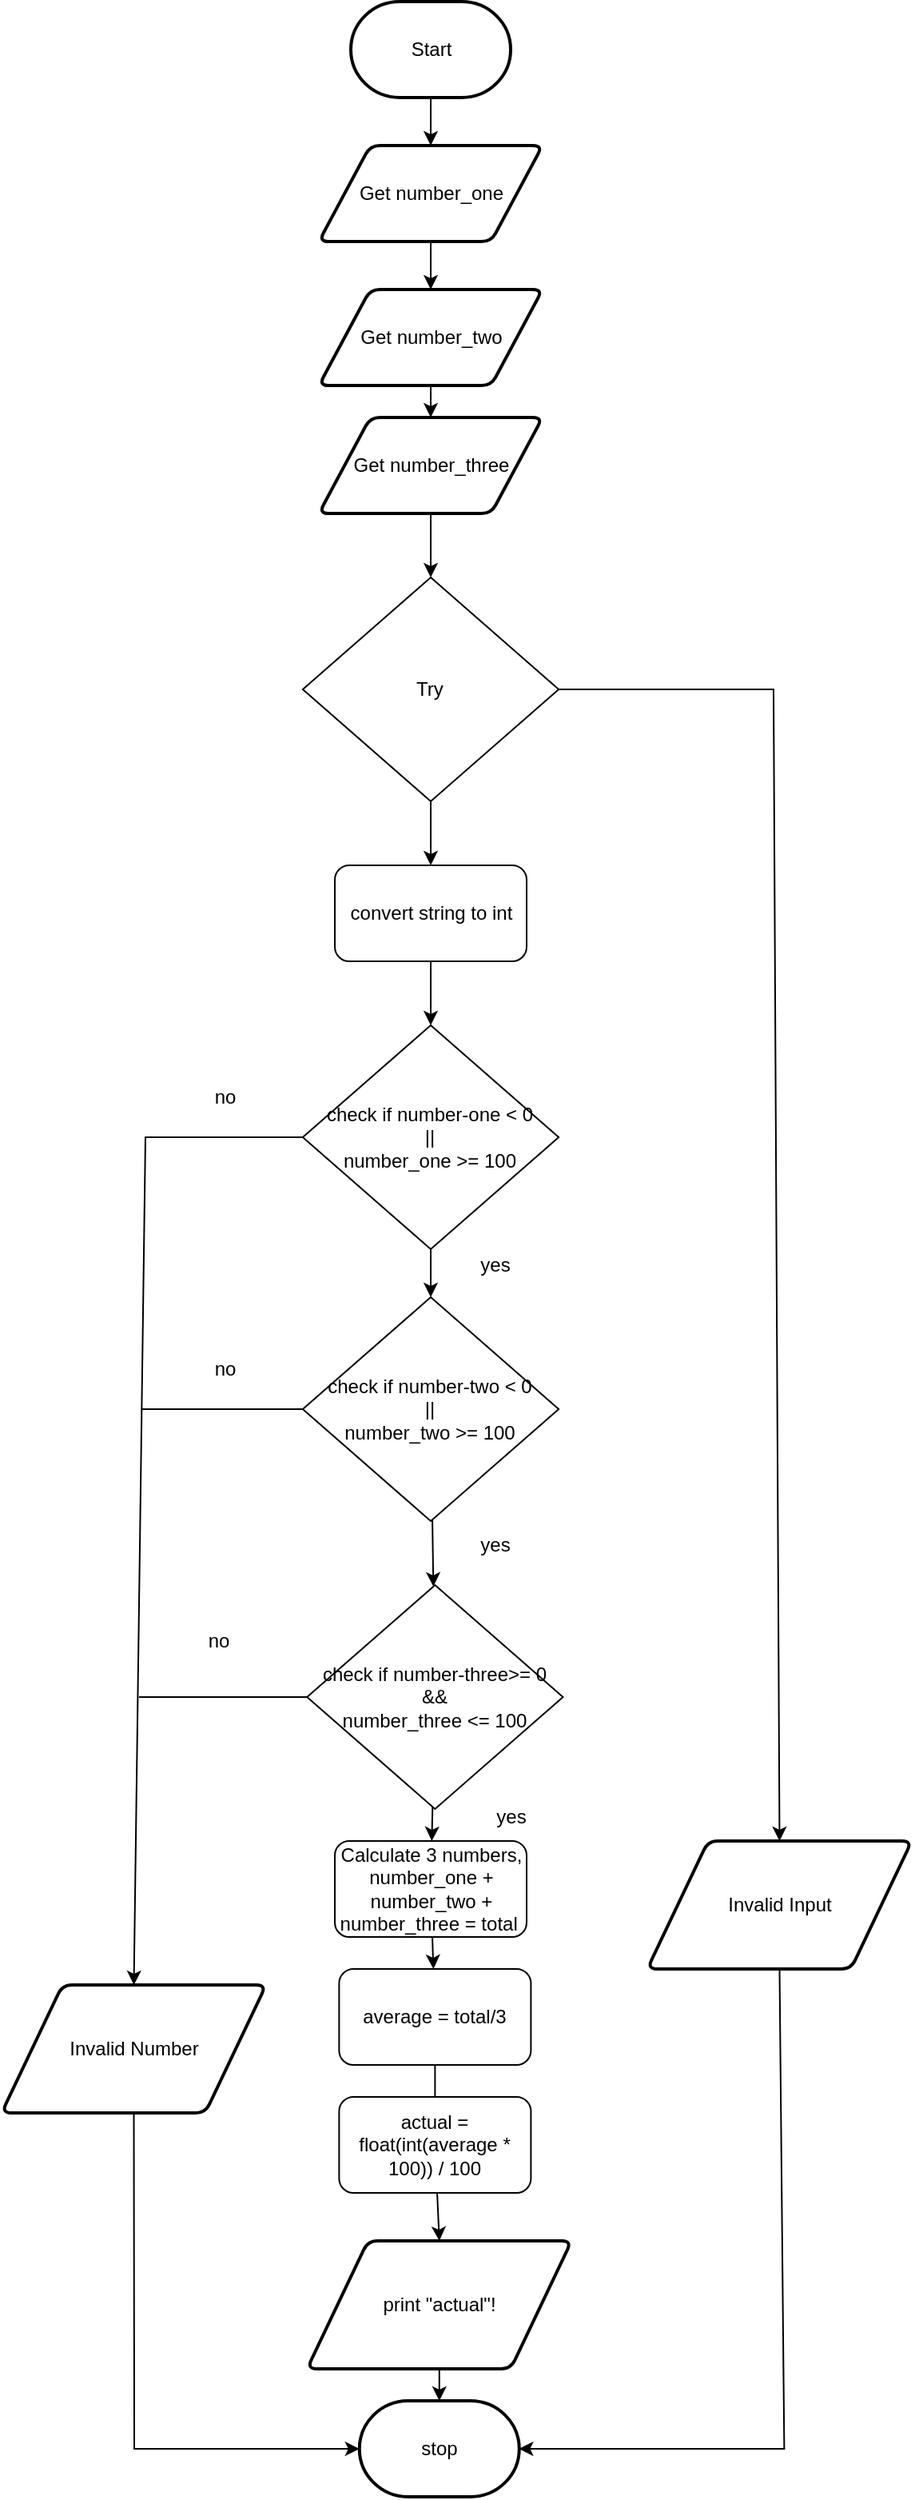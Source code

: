 <mxfile>
    <diagram id="SI7tuCP2dQLLvXjDpIHG" name="Page-1">
        <mxGraphModel dx="894" dy="1738" grid="1" gridSize="10" guides="1" tooltips="1" connect="1" arrows="1" fold="1" page="1" pageScale="1" pageWidth="827" pageHeight="1169" math="0" shadow="0">
            <root>
                <mxCell id="0"/>
                <mxCell id="1" parent="0"/>
                <mxCell id="2" value="" style="edgeStyle=none;html=1;" parent="1" source="3" target="5" edge="1">
                    <mxGeometry relative="1" as="geometry"/>
                </mxCell>
                <mxCell id="3" value="Start" style="strokeWidth=2;html=1;shape=mxgraph.flowchart.terminator;whiteSpace=wrap;" parent="1" vertex="1">
                    <mxGeometry x="228.5" y="-220" width="100" height="60" as="geometry"/>
                </mxCell>
                <mxCell id="124" value="" style="edgeStyle=none;html=1;" parent="1" source="5" target="71" edge="1">
                    <mxGeometry relative="1" as="geometry"/>
                </mxCell>
                <mxCell id="5" value="Get number_one" style="shape=parallelogram;html=1;strokeWidth=2;perimeter=parallelogramPerimeter;whiteSpace=wrap;rounded=1;arcSize=12;size=0.23;" parent="1" vertex="1">
                    <mxGeometry x="208.5" y="-130" width="140" height="60" as="geometry"/>
                </mxCell>
                <mxCell id="46" style="edgeStyle=none;html=1;entryX=0.5;entryY=0;entryDx=0;entryDy=0;entryPerimeter=0;" parent="1" source="9" target="10" edge="1">
                    <mxGeometry relative="1" as="geometry"/>
                </mxCell>
                <mxCell id="9" value="print &quot;actual&quot;!" style="shape=parallelogram;html=1;strokeWidth=2;perimeter=parallelogramPerimeter;whiteSpace=wrap;rounded=1;arcSize=12;size=0.23;" parent="1" vertex="1">
                    <mxGeometry x="201.13" y="1180" width="165.5" height="80" as="geometry"/>
                </mxCell>
                <mxCell id="10" value="stop" style="strokeWidth=2;html=1;shape=mxgraph.flowchart.terminator;whiteSpace=wrap;rounded=1;" parent="1" vertex="1">
                    <mxGeometry x="233.88" y="1280" width="100" height="60" as="geometry"/>
                </mxCell>
                <mxCell id="127" value="" style="edgeStyle=none;html=1;" parent="1" source="72" target="126" edge="1">
                    <mxGeometry relative="1" as="geometry"/>
                </mxCell>
                <mxCell id="72" value="Get number_three" style="shape=parallelogram;html=1;strokeWidth=2;perimeter=parallelogramPerimeter;whiteSpace=wrap;rounded=1;arcSize=12;size=0.23;" parent="1" vertex="1">
                    <mxGeometry x="208.5" y="40" width="140" height="60" as="geometry"/>
                </mxCell>
                <mxCell id="125" value="" style="edgeStyle=none;html=1;" parent="1" source="71" target="72" edge="1">
                    <mxGeometry relative="1" as="geometry"/>
                </mxCell>
                <mxCell id="71" value="Get number_two" style="shape=parallelogram;html=1;strokeWidth=2;perimeter=parallelogramPerimeter;whiteSpace=wrap;rounded=1;arcSize=12;size=0.23;" parent="1" vertex="1">
                    <mxGeometry x="208.5" y="-40" width="140" height="60" as="geometry"/>
                </mxCell>
                <mxCell id="122" value="" style="edgeStyle=none;html=1;" parent="1" source="76" target="78" edge="1">
                    <mxGeometry relative="1" as="geometry"/>
                </mxCell>
                <mxCell id="76" value="Calculate 3 numbers, number_one + number_two + number_three = total&amp;nbsp;" style="rounded=1;whiteSpace=wrap;html=1;" parent="1" vertex="1">
                    <mxGeometry x="218.5" y="930" width="120" height="60" as="geometry"/>
                </mxCell>
                <mxCell id="80" style="edgeStyle=none;html=1;entryX=0.5;entryY=0;entryDx=0;entryDy=0;startArrow=none;" parent="1" source="177" target="9" edge="1">
                    <mxGeometry relative="1" as="geometry"/>
                </mxCell>
                <mxCell id="78" value="average = total/3" style="rounded=1;whiteSpace=wrap;html=1;" parent="1" vertex="1">
                    <mxGeometry x="221.19" y="1010" width="120" height="60" as="geometry"/>
                </mxCell>
                <mxCell id="95" value="" style="edgeStyle=none;html=1;endArrow=none;" parent="1" edge="1">
                    <mxGeometry relative="1" as="geometry">
                        <mxPoint x="281.19" y="480" as="sourcePoint"/>
                        <mxPoint x="281.19" y="480" as="targetPoint"/>
                    </mxGeometry>
                </mxCell>
                <mxCell id="114" style="edgeStyle=none;rounded=0;html=1;entryX=1;entryY=0.5;entryDx=0;entryDy=0;entryPerimeter=0;endArrow=classic;endFill=1;exitX=0.5;exitY=1;exitDx=0;exitDy=0;" parent="1" source="103" edge="1">
                    <mxGeometry relative="1" as="geometry">
                        <mxPoint x="501.69" y="1140" as="sourcePoint"/>
                        <mxPoint x="333.69" y="1310" as="targetPoint"/>
                        <Array as="points">
                            <mxPoint x="499.69" y="1310"/>
                        </Array>
                    </mxGeometry>
                </mxCell>
                <mxCell id="103" value="Invalid Input" style="shape=parallelogram;html=1;strokeWidth=2;perimeter=parallelogramPerimeter;whiteSpace=wrap;rounded=1;arcSize=12;size=0.23;" parent="1" vertex="1">
                    <mxGeometry x="414" y="930" width="165.5" height="80" as="geometry"/>
                </mxCell>
                <mxCell id="129" value="" style="edgeStyle=none;html=1;" parent="1" source="126" target="128" edge="1">
                    <mxGeometry relative="1" as="geometry"/>
                </mxCell>
                <mxCell id="164" style="edgeStyle=none;html=1;entryX=0.5;entryY=0;entryDx=0;entryDy=0;exitX=1;exitY=0.5;exitDx=0;exitDy=0;rounded=0;" parent="1" source="126" target="103" edge="1">
                    <mxGeometry relative="1" as="geometry">
                        <Array as="points">
                            <mxPoint x="493" y="210"/>
                        </Array>
                    </mxGeometry>
                </mxCell>
                <mxCell id="126" value="Try" style="rhombus;whiteSpace=wrap;html=1;" parent="1" vertex="1">
                    <mxGeometry x="198.44" y="140" width="160.12" height="140" as="geometry"/>
                </mxCell>
                <mxCell id="154" value="" style="edgeStyle=none;html=1;" parent="1" source="128" target="131" edge="1">
                    <mxGeometry relative="1" as="geometry"/>
                </mxCell>
                <mxCell id="128" value="convert string to int" style="rounded=1;whiteSpace=wrap;html=1;" parent="1" vertex="1">
                    <mxGeometry x="218.5" y="320" width="120" height="60" as="geometry"/>
                </mxCell>
                <mxCell id="155" value="" style="edgeStyle=none;html=1;" parent="1" source="131" target="141" edge="1">
                    <mxGeometry relative="1" as="geometry"/>
                </mxCell>
                <mxCell id="171" style="edgeStyle=none;rounded=0;html=1;entryX=0.5;entryY=0;entryDx=0;entryDy=0;exitX=0;exitY=0.5;exitDx=0;exitDy=0;" parent="1" source="131" target="165" edge="1">
                    <mxGeometry relative="1" as="geometry">
                        <mxPoint x="190" y="490" as="sourcePoint"/>
                        <Array as="points">
                            <mxPoint x="100" y="490"/>
                        </Array>
                    </mxGeometry>
                </mxCell>
                <mxCell id="131" value="check if number-one &amp;lt; 0&lt;br&gt;||&lt;br&gt;number_one &amp;gt;= 100" style="rhombus;whiteSpace=wrap;html=1;" parent="1" vertex="1">
                    <mxGeometry x="198.44" y="420" width="160.12" height="140" as="geometry"/>
                </mxCell>
                <mxCell id="156" value="" style="edgeStyle=none;html=1;" parent="1" source="141" target="142" edge="1">
                    <mxGeometry relative="1" as="geometry"/>
                </mxCell>
                <mxCell id="173" style="edgeStyle=none;rounded=0;html=1;endArrow=none;endFill=0;" parent="1" source="141" edge="1">
                    <mxGeometry relative="1" as="geometry">
                        <mxPoint x="98" y="660" as="targetPoint"/>
                    </mxGeometry>
                </mxCell>
                <mxCell id="141" value="check if number-two &amp;lt; 0&lt;br&gt;||&lt;br&gt;number_two &amp;gt;= 100" style="rhombus;whiteSpace=wrap;html=1;" parent="1" vertex="1">
                    <mxGeometry x="198.44" y="590" width="160.12" height="140" as="geometry"/>
                </mxCell>
                <mxCell id="157" value="" style="edgeStyle=none;html=1;" parent="1" source="142" target="76" edge="1">
                    <mxGeometry relative="1" as="geometry"/>
                </mxCell>
                <mxCell id="172" style="edgeStyle=none;rounded=0;html=1;endArrow=none;endFill=0;" parent="1" source="142" edge="1">
                    <mxGeometry relative="1" as="geometry">
                        <mxPoint x="96" y="840" as="targetPoint"/>
                    </mxGeometry>
                </mxCell>
                <mxCell id="142" value="check if number-three&amp;gt;= 0&lt;br&gt;&amp;amp;&amp;amp;&lt;br&gt;number_three &amp;lt;= 100" style="rhombus;whiteSpace=wrap;html=1;" parent="1" vertex="1">
                    <mxGeometry x="201.13" y="770" width="160.12" height="140" as="geometry"/>
                </mxCell>
                <mxCell id="158" value="yes" style="text;html=1;strokeColor=none;fillColor=none;align=center;verticalAlign=middle;whiteSpace=wrap;rounded=0;" parent="1" vertex="1">
                    <mxGeometry x="288.5" y="555" width="60" height="30" as="geometry"/>
                </mxCell>
                <mxCell id="159" value="yes" style="text;html=1;strokeColor=none;fillColor=none;align=center;verticalAlign=middle;whiteSpace=wrap;rounded=0;" parent="1" vertex="1">
                    <mxGeometry x="288.5" y="730" width="60" height="30" as="geometry"/>
                </mxCell>
                <mxCell id="160" value="yes" style="text;html=1;strokeColor=none;fillColor=none;align=center;verticalAlign=middle;whiteSpace=wrap;rounded=0;" parent="1" vertex="1">
                    <mxGeometry x="298.56" y="900" width="60" height="30" as="geometry"/>
                </mxCell>
                <mxCell id="162" value="no" style="text;html=1;strokeColor=none;fillColor=none;align=center;verticalAlign=middle;whiteSpace=wrap;rounded=0;" parent="1" vertex="1">
                    <mxGeometry x="120" y="450" width="60" height="30" as="geometry"/>
                </mxCell>
                <mxCell id="174" style="edgeStyle=none;rounded=0;html=1;entryX=0;entryY=0.5;entryDx=0;entryDy=0;entryPerimeter=0;endArrow=classic;endFill=1;exitX=0.5;exitY=1;exitDx=0;exitDy=0;" parent="1" source="165" target="10" edge="1">
                    <mxGeometry relative="1" as="geometry">
                        <Array as="points">
                            <mxPoint x="93" y="1310"/>
                        </Array>
                    </mxGeometry>
                </mxCell>
                <mxCell id="165" value="Invalid Number" style="shape=parallelogram;html=1;strokeWidth=2;perimeter=parallelogramPerimeter;whiteSpace=wrap;rounded=1;arcSize=12;size=0.23;" parent="1" vertex="1">
                    <mxGeometry x="10" y="1020" width="165.5" height="80" as="geometry"/>
                </mxCell>
                <mxCell id="175" value="no" style="text;html=1;strokeColor=none;fillColor=none;align=center;verticalAlign=middle;whiteSpace=wrap;rounded=0;" parent="1" vertex="1">
                    <mxGeometry x="120" y="620" width="60" height="30" as="geometry"/>
                </mxCell>
                <mxCell id="176" value="no" style="text;html=1;strokeColor=none;fillColor=none;align=center;verticalAlign=middle;whiteSpace=wrap;rounded=0;" parent="1" vertex="1">
                    <mxGeometry x="115.5" y="790" width="60" height="30" as="geometry"/>
                </mxCell>
                <mxCell id="177" value="actual = float(int(average * 100)) / 100" style="rounded=1;whiteSpace=wrap;html=1;" parent="1" vertex="1">
                    <mxGeometry x="221.19" y="1090" width="120" height="60" as="geometry"/>
                </mxCell>
                <mxCell id="178" value="" style="edgeStyle=none;html=1;entryX=0.5;entryY=0;entryDx=0;entryDy=0;endArrow=none;" parent="1" source="78" target="177" edge="1">
                    <mxGeometry relative="1" as="geometry">
                        <mxPoint x="281.766" y="1070" as="sourcePoint"/>
                        <mxPoint x="283.88" y="1180" as="targetPoint"/>
                    </mxGeometry>
                </mxCell>
            </root>
        </mxGraphModel>
    </diagram>
</mxfile>